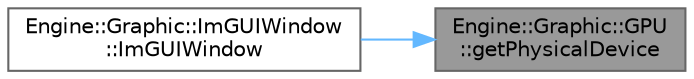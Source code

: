 digraph "Engine::Graphic::GPU::getPhysicalDevice"
{
 // LATEX_PDF_SIZE
  bgcolor="transparent";
  edge [fontname=Helvetica,fontsize=10,labelfontname=Helvetica,labelfontsize=10];
  node [fontname=Helvetica,fontsize=10,shape=box,height=0.2,width=0.4];
  rankdir="RL";
  Node1 [id="Node000001",label="Engine::Graphic::GPU\l::getPhysicalDevice",height=0.2,width=0.4,color="gray40", fillcolor="grey60", style="filled", fontcolor="black",tooltip="Obtiene el dispositivo físico."];
  Node1 -> Node2 [id="edge1_Node000001_Node000002",dir="back",color="steelblue1",style="solid",tooltip=" "];
  Node2 [id="Node000002",label="Engine::Graphic::ImGUIWindow\l::ImGUIWindow",height=0.2,width=0.4,color="grey40", fillcolor="white", style="filled",URL="$class_engine_1_1_graphic_1_1_im_g_u_i_window.html#ac334cd23a37a431211a80737d3827d2f",tooltip="Constructor."];
}
